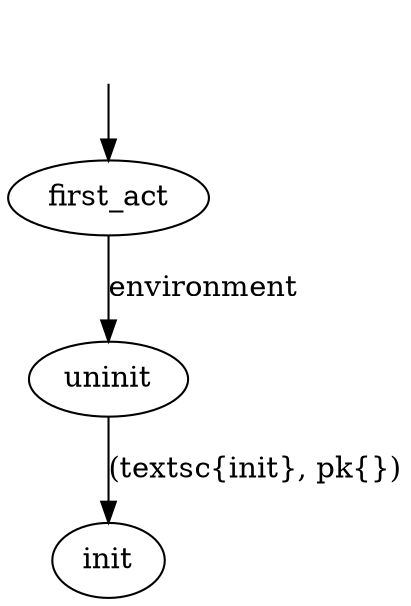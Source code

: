 digraph G {
  epsilon [style=invisible]
  first_act [texlbl="1st activation"]
  epsilon -> first_act

  uninit [texlbl="\textsc{uninit}"]
  first_act -> uninit [label="\environment"]

  init [texlbl="\textsc{init}"]
  uninit -> init [label="(\textsc{init}, \pk{})"]
}
